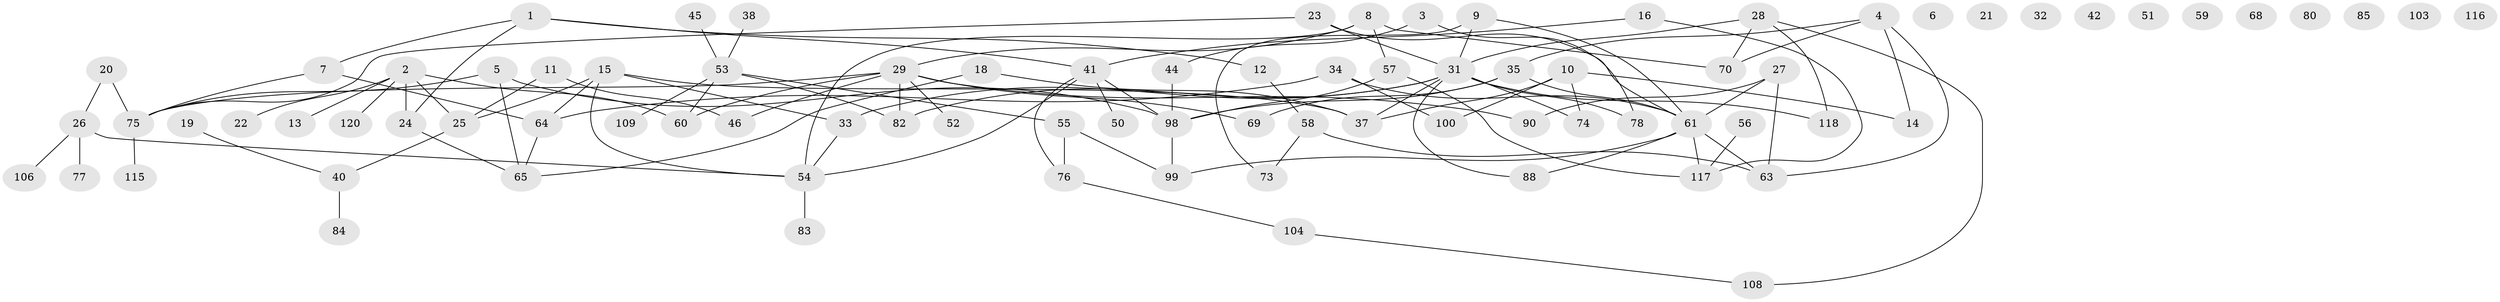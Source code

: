 // original degree distribution, {3: 0.2809917355371901, 2: 0.2396694214876033, 1: 0.19008264462809918, 4: 0.11570247933884298, 5: 0.05785123966942149, 0: 0.08264462809917356, 6: 0.01652892561983471, 7: 0.01652892561983471}
// Generated by graph-tools (version 1.1) at 2025/41/03/06/25 10:41:21]
// undirected, 85 vertices, 112 edges
graph export_dot {
graph [start="1"]
  node [color=gray90,style=filled];
  1 [super="+49"];
  2 [super="+17"];
  3 [super="+105"];
  4 [super="+30"];
  5 [super="+72"];
  6 [super="+39"];
  7;
  8;
  9 [super="+97"];
  10 [super="+71"];
  11 [super="+101"];
  12 [super="+91"];
  13;
  14;
  15;
  16 [super="+36"];
  18;
  19 [super="+119"];
  20;
  21;
  22;
  23 [super="+79"];
  24;
  25;
  26 [super="+43"];
  27;
  28 [super="+93"];
  29 [super="+87"];
  31 [super="+47"];
  32;
  33;
  34;
  35 [super="+112"];
  37 [super="+48"];
  38;
  40 [super="+114"];
  41 [super="+110"];
  42;
  44 [super="+94"];
  45;
  46;
  50;
  51;
  52;
  53 [super="+95"];
  54 [super="+102"];
  55 [super="+96"];
  56;
  57 [super="+62"];
  58 [super="+67"];
  59;
  60;
  61 [super="+66"];
  63;
  64;
  65 [super="+111"];
  68;
  69;
  70;
  73;
  74;
  75 [super="+89"];
  76 [super="+81"];
  77;
  78;
  80;
  82 [super="+121"];
  83;
  84 [super="+86"];
  85;
  88 [super="+92"];
  90;
  98 [super="+107"];
  99;
  100;
  103;
  104;
  106;
  108 [super="+113"];
  109;
  115;
  116;
  117;
  118;
  120;
  1 -- 7;
  1 -- 24;
  1 -- 12;
  1 -- 41;
  2 -- 24;
  2 -- 60;
  2 -- 22;
  2 -- 120;
  2 -- 25;
  2 -- 13;
  3 -- 78;
  3 -- 44;
  4 -- 14;
  4 -- 35;
  4 -- 70;
  4 -- 63;
  5 -- 65;
  5 -- 75;
  5 -- 98;
  7 -- 64;
  7 -- 75;
  8 -- 70;
  8 -- 54;
  8 -- 57;
  8 -- 29;
  9 -- 73;
  9 -- 61;
  9 -- 31;
  10 -- 74;
  10 -- 100;
  10 -- 14;
  10 -- 37;
  11 -- 25;
  11 -- 46;
  12 -- 58;
  15 -- 25;
  15 -- 33;
  15 -- 37;
  15 -- 54;
  15 -- 64;
  16 -- 117;
  16 -- 41;
  18 -- 65;
  18 -- 37;
  19 -- 40;
  20 -- 26;
  20 -- 75;
  23 -- 75;
  23 -- 31;
  23 -- 61;
  24 -- 65;
  25 -- 40;
  26 -- 54;
  26 -- 106;
  26 -- 77;
  27 -- 61;
  27 -- 63;
  27 -- 90;
  28 -- 118;
  28 -- 31;
  28 -- 108;
  28 -- 70;
  29 -- 46;
  29 -- 52;
  29 -- 69;
  29 -- 75 [weight=2];
  29 -- 82;
  29 -- 90;
  29 -- 60;
  31 -- 74;
  31 -- 82;
  31 -- 118;
  31 -- 33;
  31 -- 37;
  31 -- 78;
  31 -- 88;
  33 -- 54;
  34 -- 61;
  34 -- 64;
  34 -- 100;
  35 -- 69;
  35 -- 61 [weight=2];
  35 -- 98;
  38 -- 53;
  40 -- 84;
  41 -- 50;
  41 -- 54;
  41 -- 76;
  41 -- 98;
  44 -- 98;
  45 -- 53;
  53 -- 55;
  53 -- 60;
  53 -- 109;
  53 -- 82;
  54 -- 83;
  55 -- 99;
  55 -- 76;
  56 -- 117;
  57 -- 98;
  57 -- 117;
  58 -- 63;
  58 -- 73;
  61 -- 63;
  61 -- 88;
  61 -- 117;
  61 -- 99;
  64 -- 65;
  75 -- 115;
  76 -- 104;
  98 -- 99;
  104 -- 108;
}
